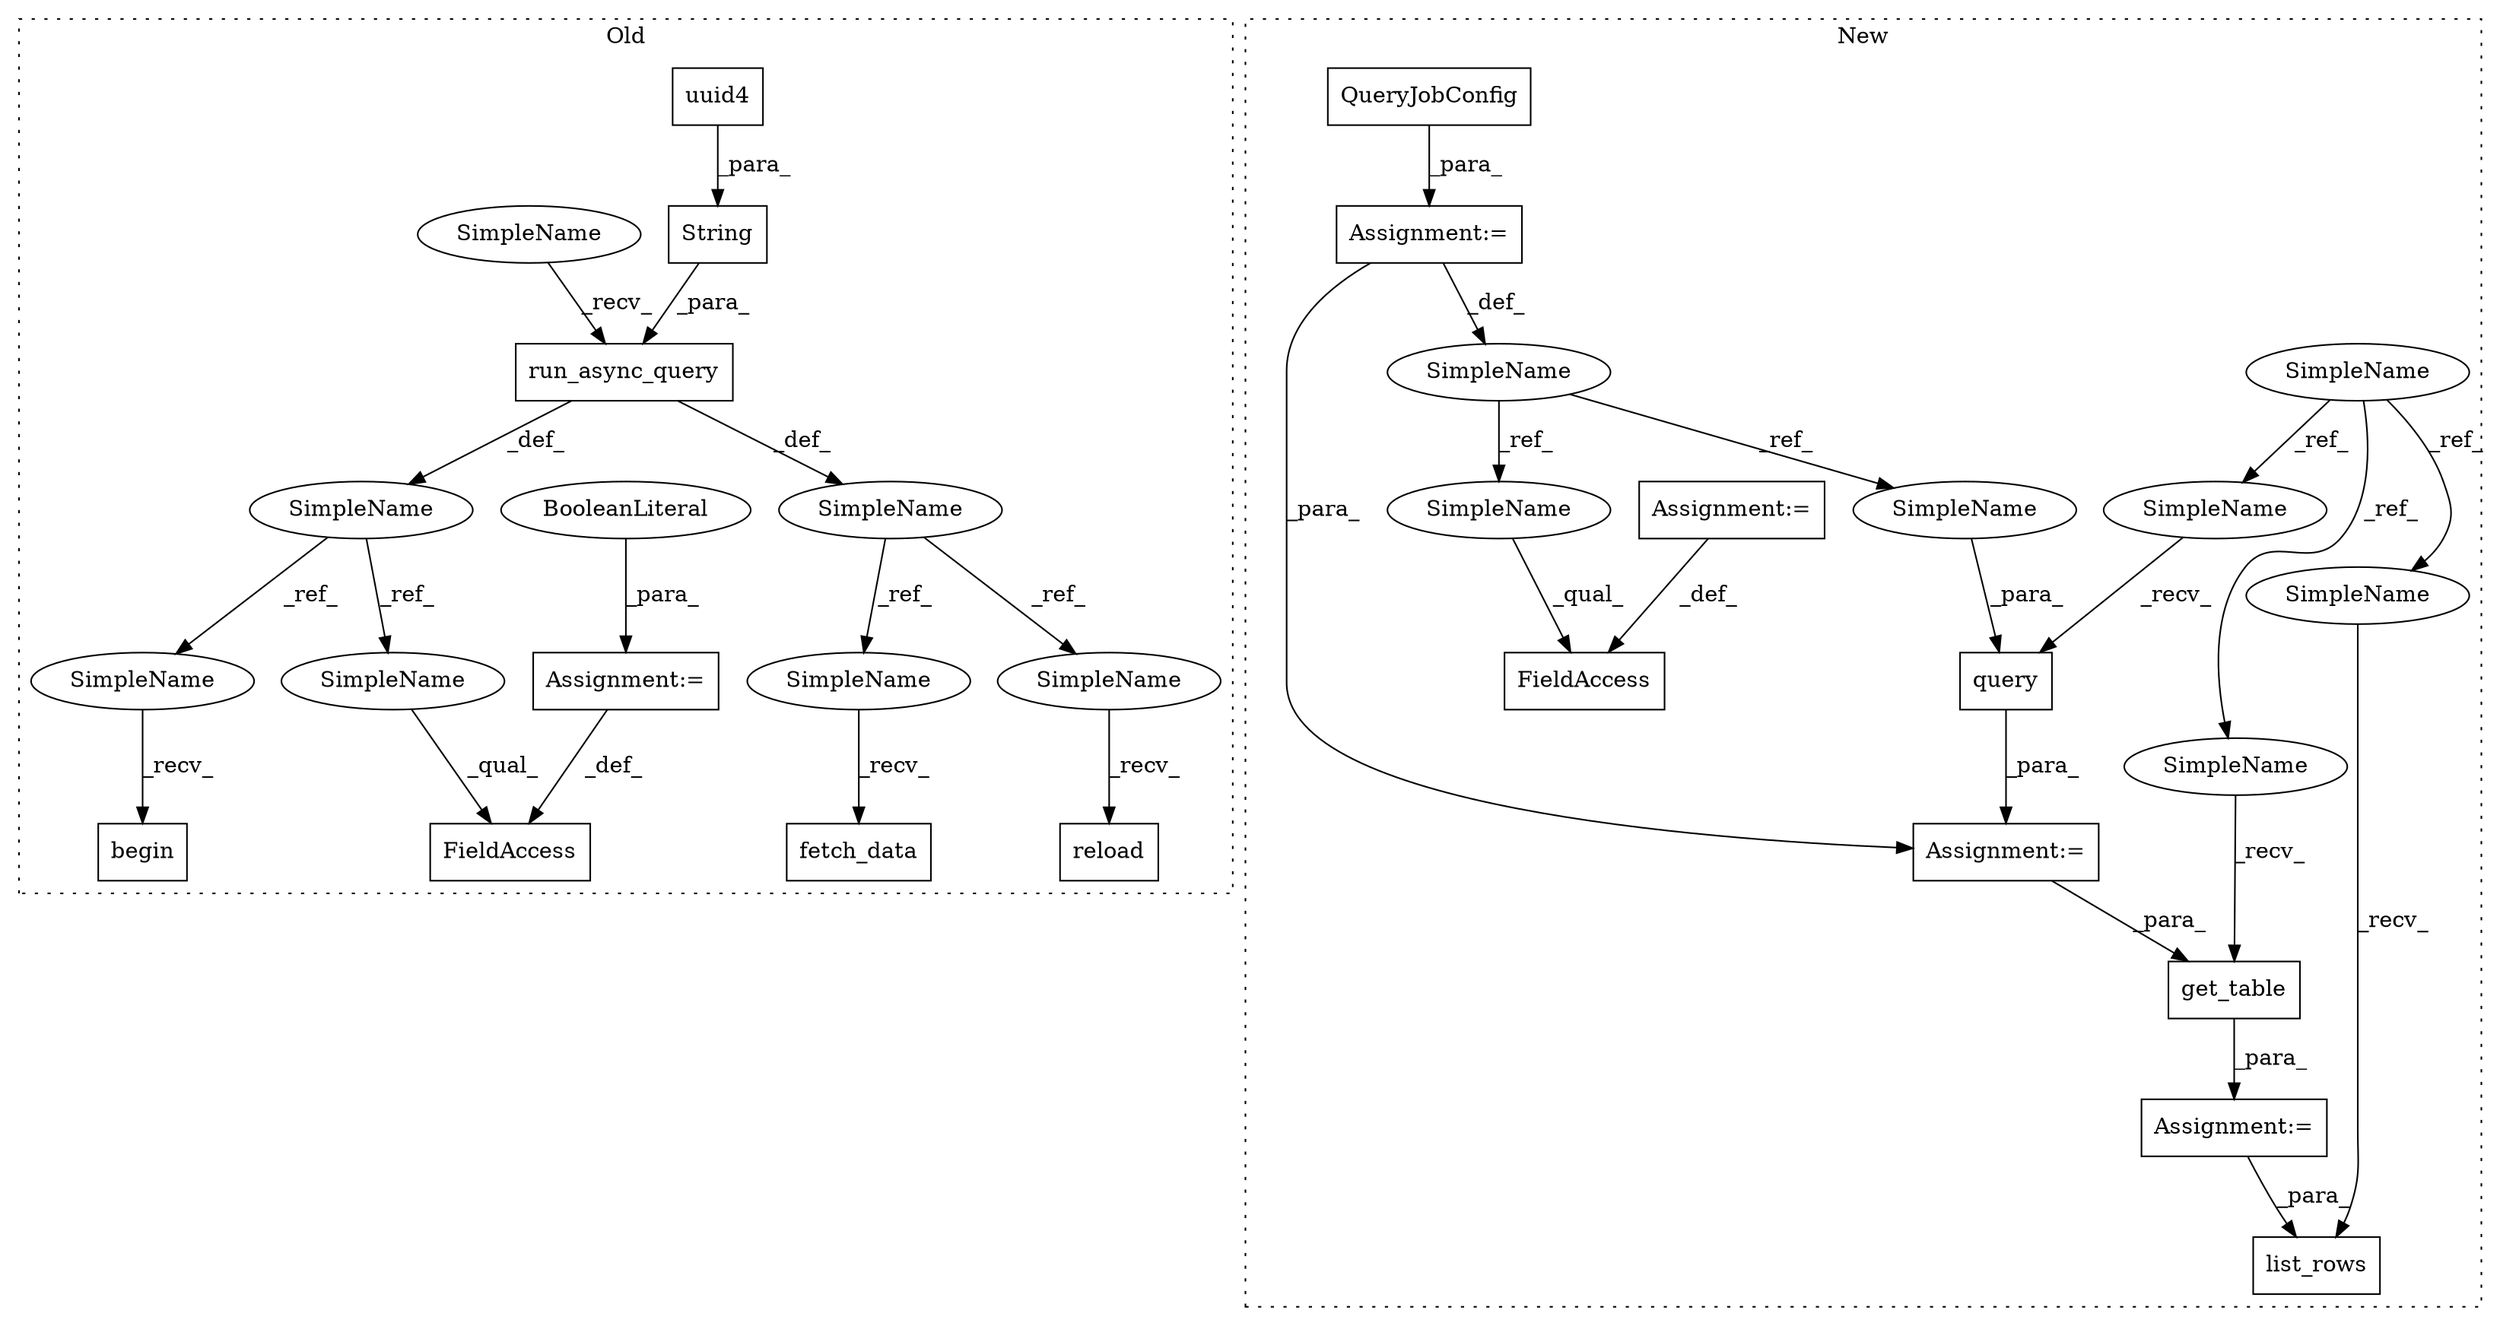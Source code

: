 digraph G {
subgraph cluster0 {
1 [label="uuid4" a="32" s="4006" l="7" shape="box"];
3 [label="String" a="32" s="3994,4013" l="7,1" shape="box"];
4 [label="run_async_query" a="32" s="3978,4168" l="16,1" shape="box"];
5 [label="reload" a="32" s="4321" l="8" shape="box"];
6 [label="FieldAccess" a="22" s="4175" l="24" shape="box"];
7 [label="SimpleName" a="42" s="3961" l="9" shape="ellipse"];
8 [label="begin" a="32" s="4221" l="7" shape="box"];
9 [label="fetch_data" a="32" s="4416" l="12" shape="box"];
18 [label="Assignment:=" a="7" s="4199" l="1" shape="box"];
19 [label="BooleanLiteral" a="9" s="4200" l="5" shape="ellipse"];
22 [label="SimpleName" a="42" s="4258" l="17" shape="ellipse"];
26 [label="SimpleName" a="42" s="4303" l="17" shape="ellipse"];
27 [label="SimpleName" a="42" s="4398" l="17" shape="ellipse"];
30 [label="SimpleName" a="42" s="3971" l="6" shape="ellipse"];
31 [label="SimpleName" a="42" s="4175" l="9" shape="ellipse"];
32 [label="SimpleName" a="42" s="4211" l="9" shape="ellipse"];
label = "Old";
style="dotted";
}
subgraph cluster1 {
2 [label="query" a="32" s="4670,4692" l="6,1" shape="box"];
10 [label="Assignment:=" a="7" s="4777" l="1" shape="box"];
11 [label="Assignment:=" a="7" s="4662" l="1" shape="box"];
12 [label="SimpleName" a="42" s="4321" l="6" shape="ellipse"];
13 [label="list_rows" a="32" s="4893,4908" l="10,1" shape="box"];
14 [label="QueryJobConfig" a="32" s="4585" l="16" shape="box"];
15 [label="SimpleName" a="42" s="4565" l="10" shape="ellipse"];
16 [label="FieldAccess" a="22" s="4607" l="27" shape="box"];
17 [label="get_table" a="32" s="4785,4816" l="10,1" shape="box"];
20 [label="Assignment:=" a="7" s="4634" l="1" shape="box"];
21 [label="Assignment:=" a="7" s="4575" l="1" shape="box"];
23 [label="SimpleName" a="42" s="4778" l="6" shape="ellipse"];
24 [label="SimpleName" a="42" s="4663" l="6" shape="ellipse"];
25 [label="SimpleName" a="42" s="4886" l="6" shape="ellipse"];
28 [label="SimpleName" a="42" s="4682" l="10" shape="ellipse"];
29 [label="SimpleName" a="42" s="4607" l="10" shape="ellipse"];
label = "New";
style="dotted";
}
1 -> 3 [label="_para_"];
2 -> 11 [label="_para_"];
3 -> 4 [label="_para_"];
4 -> 22 [label="_def_"];
4 -> 7 [label="_def_"];
7 -> 32 [label="_ref_"];
7 -> 31 [label="_ref_"];
10 -> 13 [label="_para_"];
11 -> 17 [label="_para_"];
12 -> 25 [label="_ref_"];
12 -> 23 [label="_ref_"];
12 -> 24 [label="_ref_"];
14 -> 21 [label="_para_"];
15 -> 29 [label="_ref_"];
15 -> 28 [label="_ref_"];
17 -> 10 [label="_para_"];
18 -> 6 [label="_def_"];
19 -> 18 [label="_para_"];
20 -> 16 [label="_def_"];
21 -> 11 [label="_para_"];
21 -> 15 [label="_def_"];
22 -> 27 [label="_ref_"];
22 -> 26 [label="_ref_"];
23 -> 17 [label="_recv_"];
24 -> 2 [label="_recv_"];
25 -> 13 [label="_recv_"];
26 -> 5 [label="_recv_"];
27 -> 9 [label="_recv_"];
28 -> 2 [label="_para_"];
29 -> 16 [label="_qual_"];
30 -> 4 [label="_recv_"];
31 -> 6 [label="_qual_"];
32 -> 8 [label="_recv_"];
}